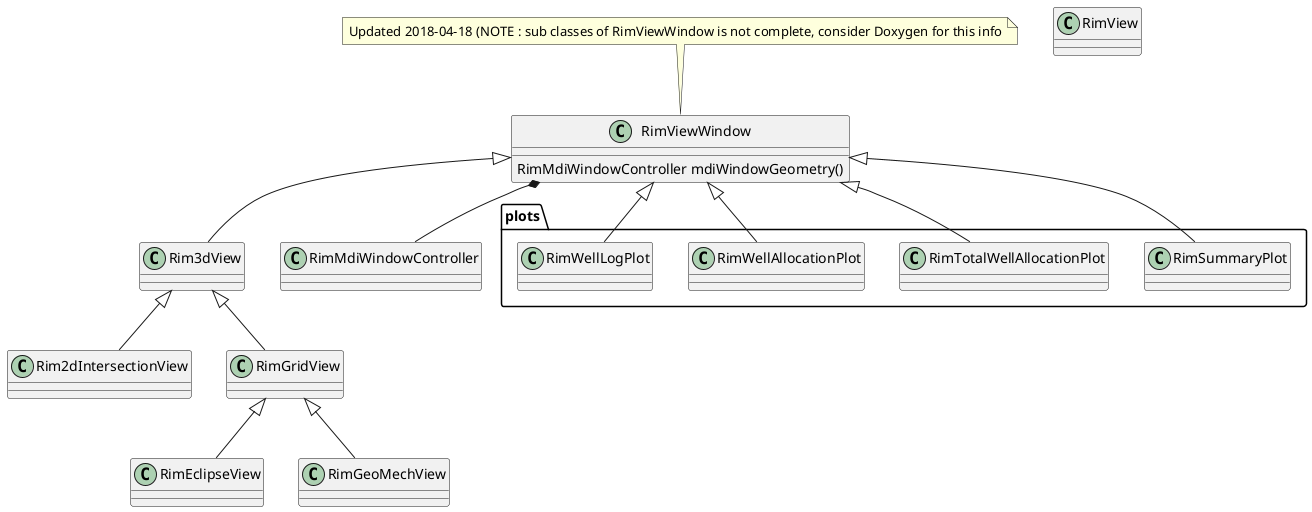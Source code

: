 @startuml

class RimViewWindow {
  RimMdiWindowController mdiWindowGeometry()
}

note top of RimViewWindow : Updated 2018-04-18 (NOTE : sub classes of RimViewWindow is not complete, consider Doxygen for this info

class RimView {
}

RimViewWindow <|-- Rim3dView

package plots {
RimViewWindow <|-- RimSummaryPlot
RimViewWindow <|-- RimTotalWellAllocationPlot
RimViewWindow <|-- RimWellAllocationPlot
RimViewWindow <|-- RimWellLogPlot
}

RimViewWindow *-- RimMdiWindowController

Rim3dView <|-- Rim2dIntersectionView

Rim3dView <|-- RimGridView

RimGridView <|-- RimEclipseView
RimGridView <|-- RimGeoMechView



@enduml
